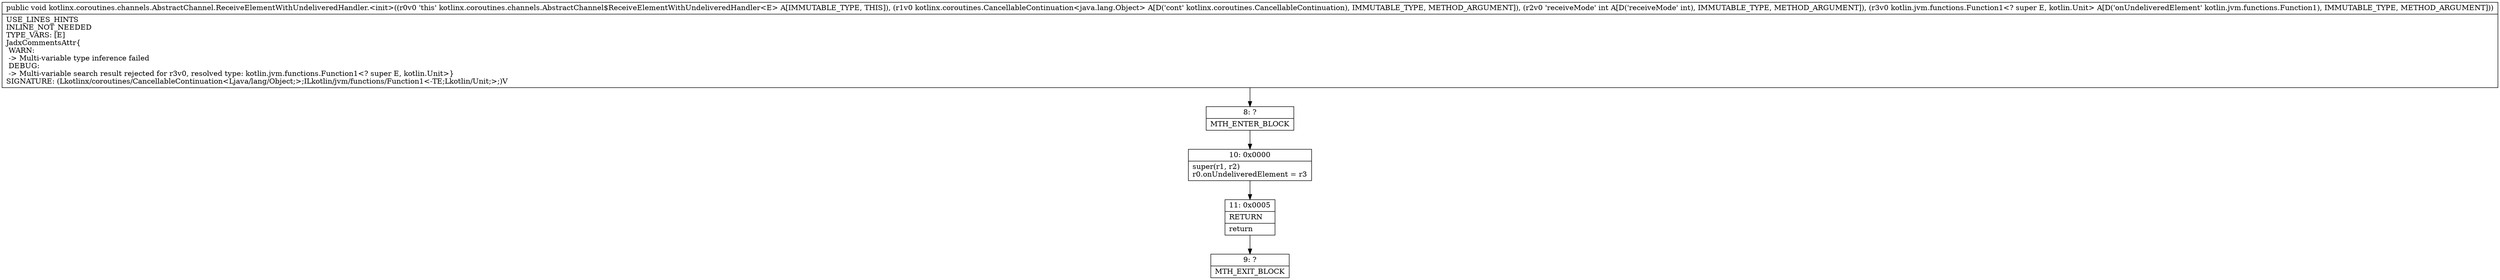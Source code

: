 digraph "CFG forkotlinx.coroutines.channels.AbstractChannel.ReceiveElementWithUndeliveredHandler.\<init\>(Lkotlinx\/coroutines\/CancellableContinuation;ILkotlin\/jvm\/functions\/Function1;)V" {
Node_8 [shape=record,label="{8\:\ ?|MTH_ENTER_BLOCK\l}"];
Node_10 [shape=record,label="{10\:\ 0x0000|super(r1, r2)\lr0.onUndeliveredElement = r3\l}"];
Node_11 [shape=record,label="{11\:\ 0x0005|RETURN\l|return\l}"];
Node_9 [shape=record,label="{9\:\ ?|MTH_EXIT_BLOCK\l}"];
MethodNode[shape=record,label="{public void kotlinx.coroutines.channels.AbstractChannel.ReceiveElementWithUndeliveredHandler.\<init\>((r0v0 'this' kotlinx.coroutines.channels.AbstractChannel$ReceiveElementWithUndeliveredHandler\<E\> A[IMMUTABLE_TYPE, THIS]), (r1v0 kotlinx.coroutines.CancellableContinuation\<java.lang.Object\> A[D('cont' kotlinx.coroutines.CancellableContinuation), IMMUTABLE_TYPE, METHOD_ARGUMENT]), (r2v0 'receiveMode' int A[D('receiveMode' int), IMMUTABLE_TYPE, METHOD_ARGUMENT]), (r3v0 kotlin.jvm.functions.Function1\<? super E, kotlin.Unit\> A[D('onUndeliveredElement' kotlin.jvm.functions.Function1), IMMUTABLE_TYPE, METHOD_ARGUMENT]))  | USE_LINES_HINTS\lINLINE_NOT_NEEDED\lTYPE_VARS: [E]\lJadxCommentsAttr\{\l WARN: \l \-\> Multi\-variable type inference failed\l DEBUG: \l \-\> Multi\-variable search result rejected for r3v0, resolved type: kotlin.jvm.functions.Function1\<? super E, kotlin.Unit\>\}\lSIGNATURE: (Lkotlinx\/coroutines\/CancellableContinuation\<Ljava\/lang\/Object;\>;ILkotlin\/jvm\/functions\/Function1\<\-TE;Lkotlin\/Unit;\>;)V\l}"];
MethodNode -> Node_8;Node_8 -> Node_10;
Node_10 -> Node_11;
Node_11 -> Node_9;
}

